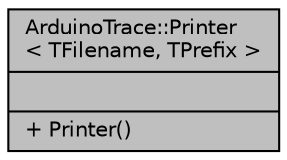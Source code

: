 digraph "ArduinoTrace::Printer&lt; TFilename, TPrefix &gt;"
{
 // LATEX_PDF_SIZE
  edge [fontname="Helvetica",fontsize="10",labelfontname="Helvetica",labelfontsize="10"];
  node [fontname="Helvetica",fontsize="10",shape=record];
  Node1 [label="{ArduinoTrace::Printer\l\< TFilename, TPrefix \>\n||+ Printer()\l}",height=0.2,width=0.4,color="black", fillcolor="grey75", style="filled", fontcolor="black",tooltip=" "];
}
